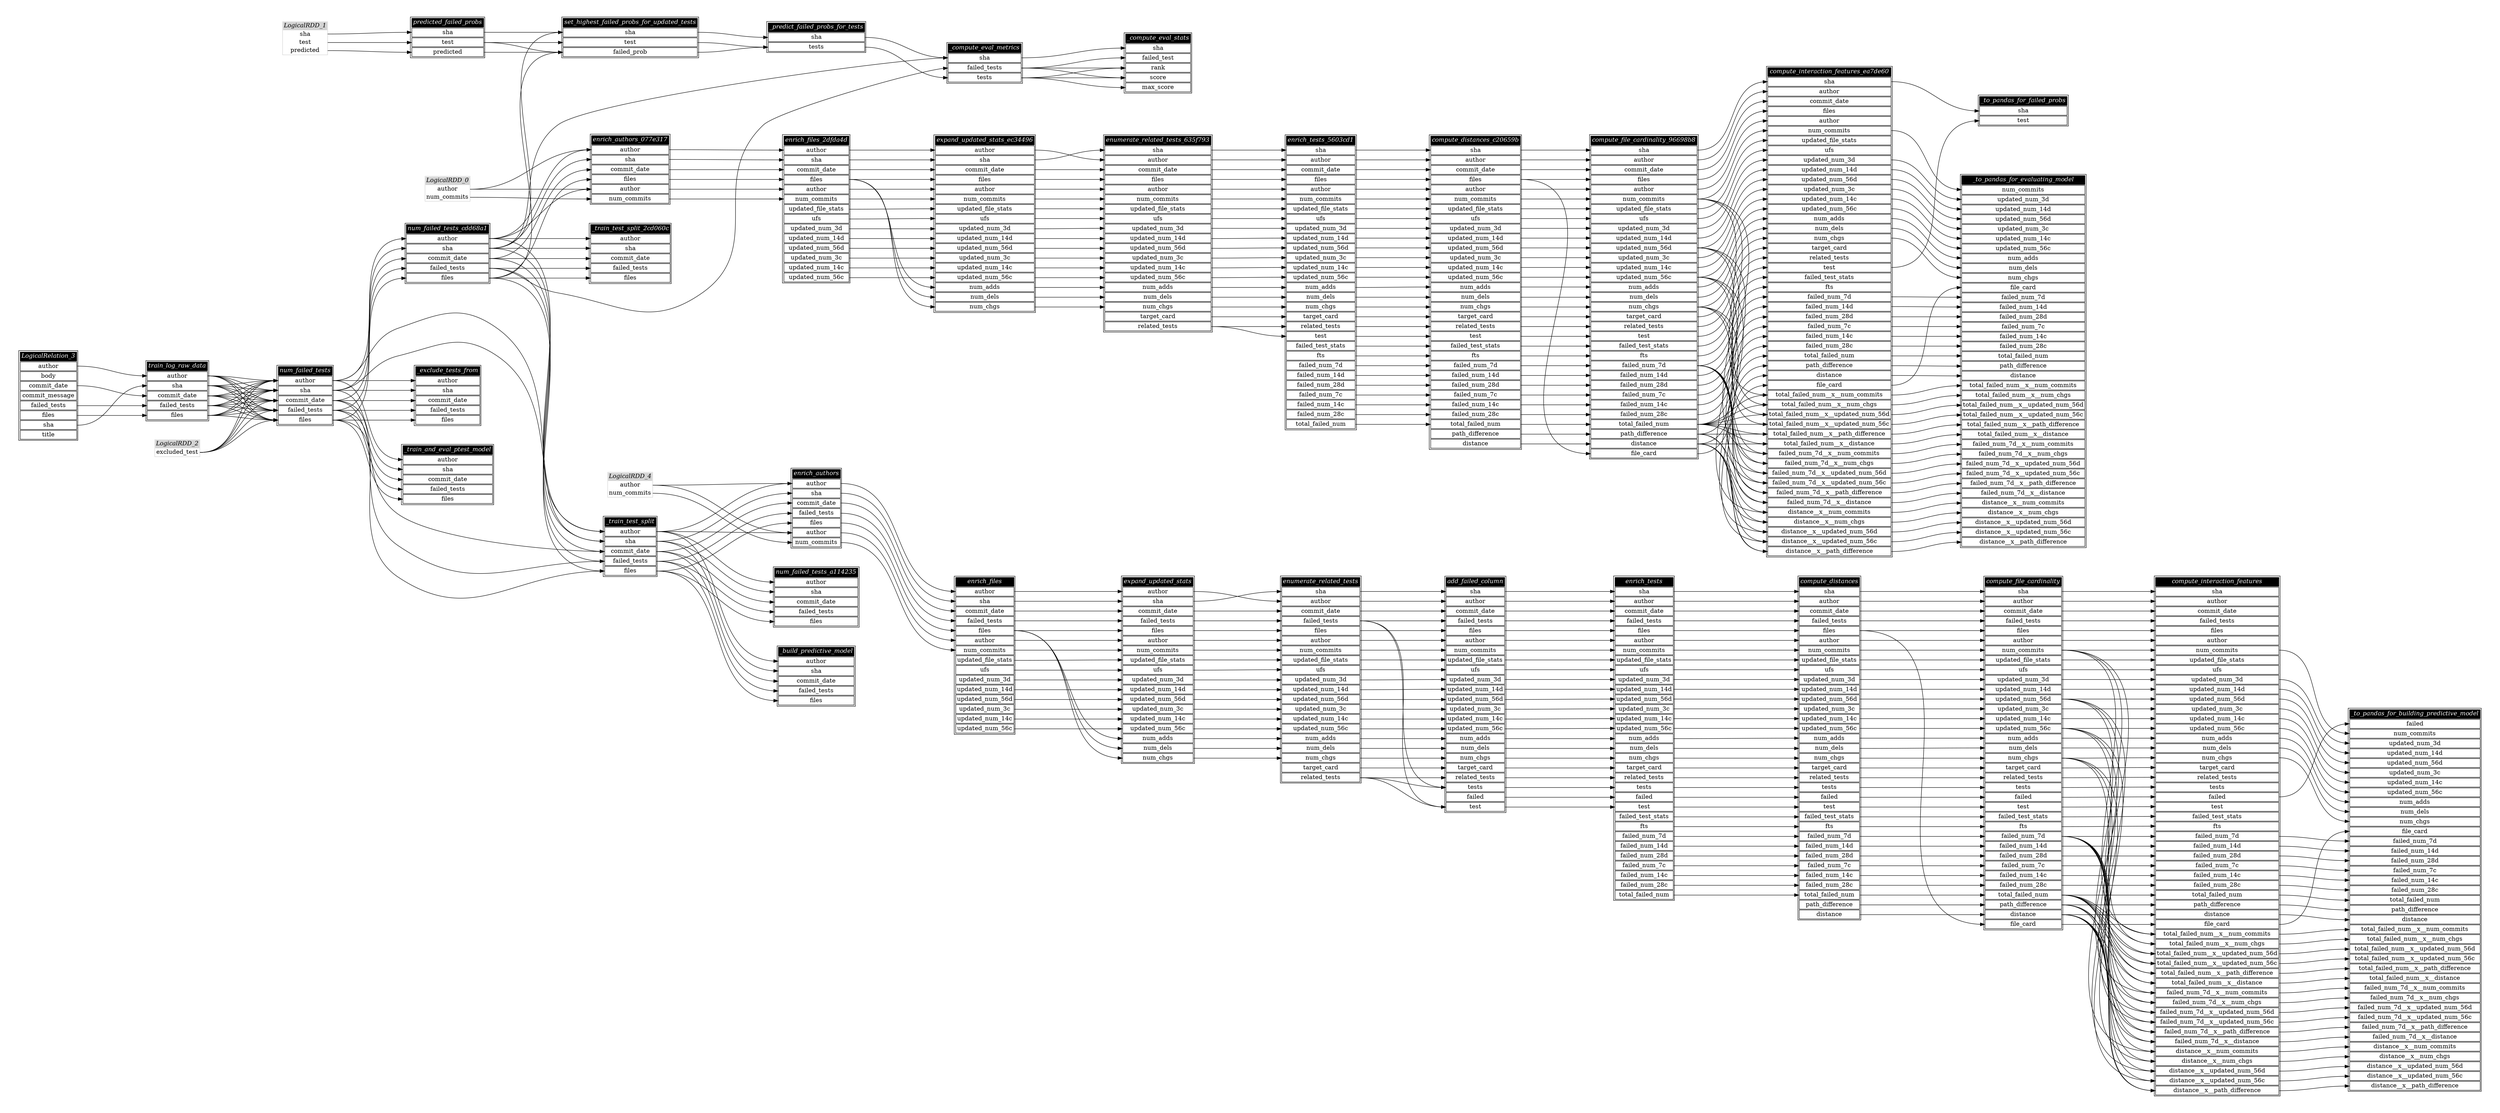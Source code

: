 
digraph {
  graph [pad="0.5" nodesep="0.5" ranksep="2" fontname="Helvetica" rankdir=LR];
  node [shape=plaintext]

  
"LogicalRDD_0" [label=<
<table color="lightgray" border="1" cellborder="0" cellspacing="0">
  <tr><td bgcolor="lightgray" port="nodeName"><i>LogicalRDD_0</i></td></tr>
  <tr><td port="0">author</td></tr>
<tr><td port="1">num_commits</td></tr>
</table>>];
       

"LogicalRDD_1" [label=<
<table color="lightgray" border="1" cellborder="0" cellspacing="0">
  <tr><td bgcolor="lightgray" port="nodeName"><i>LogicalRDD_1</i></td></tr>
  <tr><td port="0">sha</td></tr>
<tr><td port="1">test</td></tr>
<tr><td port="2">predicted</td></tr>
</table>>];
       

"LogicalRDD_2" [label=<
<table color="lightgray" border="1" cellborder="0" cellspacing="0">
  <tr><td bgcolor="lightgray" port="nodeName"><i>LogicalRDD_2</i></td></tr>
  <tr><td port="0">excluded_test</td></tr>
</table>>];
       

"LogicalRDD_4" [label=<
<table color="lightgray" border="1" cellborder="0" cellspacing="0">
  <tr><td bgcolor="lightgray" port="nodeName"><i>LogicalRDD_4</i></td></tr>
  <tr><td port="0">author</td></tr>
<tr><td port="1">num_commits</td></tr>
</table>>];
       

"LogicalRelation_3" [color="black" label=<
<table>
  <tr><td bgcolor="black" port="nodeName"><i><font color="white">LogicalRelation_3</font></i></td></tr>
  <tr><td port="0">author</td></tr>
<tr><td port="1">body</td></tr>
<tr><td port="2">commit_date</td></tr>
<tr><td port="3">commit_message</td></tr>
<tr><td port="4">failed_tests</td></tr>
<tr><td port="5">files</td></tr>
<tr><td port="6">sha</td></tr>
<tr><td port="7">title</td></tr>
</table>>];
       

"_build_predictive_model" [color="black" label=<
<table>
  <tr><td bgcolor="black" port="nodeName"><i><font color="white">_build_predictive_model</font></i></td></tr>
  <tr><td port="0">author</td></tr>
<tr><td port="1">sha</td></tr>
<tr><td port="2">commit_date</td></tr>
<tr><td port="3">failed_tests</td></tr>
<tr><td port="4">files</td></tr>
</table>>];
       

"_compute_eval_metrics" [color="black" label=<
<table>
  <tr><td bgcolor="black" port="nodeName"><i><font color="white">_compute_eval_metrics</font></i></td></tr>
  <tr><td port="0">sha</td></tr>
<tr><td port="1">failed_tests</td></tr>
<tr><td port="2">tests</td></tr>
</table>>];
       

"_compute_eval_stats" [color="black" label=<
<table>
  <tr><td bgcolor="black" port="nodeName"><i><font color="white">_compute_eval_stats</font></i></td></tr>
  <tr><td port="0">sha</td></tr>
<tr><td port="1">failed_test</td></tr>
<tr><td port="2">rank</td></tr>
<tr><td port="3">score</td></tr>
<tr><td port="4">max_score</td></tr>
</table>>];
       

"_exclude_tests_from" [color="black" label=<
<table>
  <tr><td bgcolor="black" port="nodeName"><i><font color="white">_exclude_tests_from</font></i></td></tr>
  <tr><td port="0">author</td></tr>
<tr><td port="1">sha</td></tr>
<tr><td port="2">commit_date</td></tr>
<tr><td port="3">failed_tests</td></tr>
<tr><td port="4">files</td></tr>
</table>>];
       

"_predict_failed_probs_for_tests" [color="black" label=<
<table>
  <tr><td bgcolor="black" port="nodeName"><i><font color="white">_predict_failed_probs_for_tests</font></i></td></tr>
  <tr><td port="0">sha</td></tr>
<tr><td port="1">tests</td></tr>
</table>>];
       

"_to_pandas_for_building_predictive_model" [color="black" label=<
<table>
  <tr><td bgcolor="black" port="nodeName"><i><font color="white">_to_pandas_for_building_predictive_model</font></i></td></tr>
  <tr><td port="0">failed</td></tr>
<tr><td port="1">num_commits</td></tr>
<tr><td port="2">updated_num_3d</td></tr>
<tr><td port="3">updated_num_14d</td></tr>
<tr><td port="4">updated_num_56d</td></tr>
<tr><td port="5">updated_num_3c</td></tr>
<tr><td port="6">updated_num_14c</td></tr>
<tr><td port="7">updated_num_56c</td></tr>
<tr><td port="8">num_adds</td></tr>
<tr><td port="9">num_dels</td></tr>
<tr><td port="10">num_chgs</td></tr>
<tr><td port="11">file_card</td></tr>
<tr><td port="12">failed_num_7d</td></tr>
<tr><td port="13">failed_num_14d</td></tr>
<tr><td port="14">failed_num_28d</td></tr>
<tr><td port="15">failed_num_7c</td></tr>
<tr><td port="16">failed_num_14c</td></tr>
<tr><td port="17">failed_num_28c</td></tr>
<tr><td port="18">total_failed_num</td></tr>
<tr><td port="19">path_difference</td></tr>
<tr><td port="20">distance</td></tr>
<tr><td port="21">total_failed_num__x__num_commits</td></tr>
<tr><td port="22">total_failed_num__x__num_chgs</td></tr>
<tr><td port="23">total_failed_num__x__updated_num_56d</td></tr>
<tr><td port="24">total_failed_num__x__updated_num_56c</td></tr>
<tr><td port="25">total_failed_num__x__path_difference</td></tr>
<tr><td port="26">total_failed_num__x__distance</td></tr>
<tr><td port="27">failed_num_7d__x__num_commits</td></tr>
<tr><td port="28">failed_num_7d__x__num_chgs</td></tr>
<tr><td port="29">failed_num_7d__x__updated_num_56d</td></tr>
<tr><td port="30">failed_num_7d__x__updated_num_56c</td></tr>
<tr><td port="31">failed_num_7d__x__path_difference</td></tr>
<tr><td port="32">failed_num_7d__x__distance</td></tr>
<tr><td port="33">distance__x__num_commits</td></tr>
<tr><td port="34">distance__x__num_chgs</td></tr>
<tr><td port="35">distance__x__updated_num_56d</td></tr>
<tr><td port="36">distance__x__updated_num_56c</td></tr>
<tr><td port="37">distance__x__path_difference</td></tr>
</table>>];
       

"_to_pandas_for_evaluating_model" [color="black" label=<
<table>
  <tr><td bgcolor="black" port="nodeName"><i><font color="white">_to_pandas_for_evaluating_model</font></i></td></tr>
  <tr><td port="0">num_commits</td></tr>
<tr><td port="1">updated_num_3d</td></tr>
<tr><td port="2">updated_num_14d</td></tr>
<tr><td port="3">updated_num_56d</td></tr>
<tr><td port="4">updated_num_3c</td></tr>
<tr><td port="5">updated_num_14c</td></tr>
<tr><td port="6">updated_num_56c</td></tr>
<tr><td port="7">num_adds</td></tr>
<tr><td port="8">num_dels</td></tr>
<tr><td port="9">num_chgs</td></tr>
<tr><td port="10">file_card</td></tr>
<tr><td port="11">failed_num_7d</td></tr>
<tr><td port="12">failed_num_14d</td></tr>
<tr><td port="13">failed_num_28d</td></tr>
<tr><td port="14">failed_num_7c</td></tr>
<tr><td port="15">failed_num_14c</td></tr>
<tr><td port="16">failed_num_28c</td></tr>
<tr><td port="17">total_failed_num</td></tr>
<tr><td port="18">path_difference</td></tr>
<tr><td port="19">distance</td></tr>
<tr><td port="20">total_failed_num__x__num_commits</td></tr>
<tr><td port="21">total_failed_num__x__num_chgs</td></tr>
<tr><td port="22">total_failed_num__x__updated_num_56d</td></tr>
<tr><td port="23">total_failed_num__x__updated_num_56c</td></tr>
<tr><td port="24">total_failed_num__x__path_difference</td></tr>
<tr><td port="25">total_failed_num__x__distance</td></tr>
<tr><td port="26">failed_num_7d__x__num_commits</td></tr>
<tr><td port="27">failed_num_7d__x__num_chgs</td></tr>
<tr><td port="28">failed_num_7d__x__updated_num_56d</td></tr>
<tr><td port="29">failed_num_7d__x__updated_num_56c</td></tr>
<tr><td port="30">failed_num_7d__x__path_difference</td></tr>
<tr><td port="31">failed_num_7d__x__distance</td></tr>
<tr><td port="32">distance__x__num_commits</td></tr>
<tr><td port="33">distance__x__num_chgs</td></tr>
<tr><td port="34">distance__x__updated_num_56d</td></tr>
<tr><td port="35">distance__x__updated_num_56c</td></tr>
<tr><td port="36">distance__x__path_difference</td></tr>
</table>>];
       

"_to_pandas_for_failed_probs" [color="black" label=<
<table>
  <tr><td bgcolor="black" port="nodeName"><i><font color="white">_to_pandas_for_failed_probs</font></i></td></tr>
  <tr><td port="0">sha</td></tr>
<tr><td port="1">test</td></tr>
</table>>];
       

"_train_and_eval_ptest_model" [color="black" label=<
<table>
  <tr><td bgcolor="black" port="nodeName"><i><font color="white">_train_and_eval_ptest_model</font></i></td></tr>
  <tr><td port="0">author</td></tr>
<tr><td port="1">sha</td></tr>
<tr><td port="2">commit_date</td></tr>
<tr><td port="3">failed_tests</td></tr>
<tr><td port="4">files</td></tr>
</table>>];
       

"_train_test_split" [color="black" label=<
<table>
  <tr><td bgcolor="black" port="nodeName"><i><font color="white">_train_test_split</font></i></td></tr>
  <tr><td port="0">author</td></tr>
<tr><td port="1">sha</td></tr>
<tr><td port="2">commit_date</td></tr>
<tr><td port="3">failed_tests</td></tr>
<tr><td port="4">files</td></tr>
</table>>];
       

"_train_test_split_2cd060c" [color="black" label=<
<table>
  <tr><td bgcolor="black" port="nodeName"><i><font color="white">_train_test_split_2cd060c</font></i></td></tr>
  <tr><td port="0">author</td></tr>
<tr><td port="1">sha</td></tr>
<tr><td port="2">commit_date</td></tr>
<tr><td port="3">failed_tests</td></tr>
<tr><td port="4">files</td></tr>
</table>>];
       

"add_failed_column" [color="black" label=<
<table>
  <tr><td bgcolor="black" port="nodeName"><i><font color="white">add_failed_column</font></i></td></tr>
  <tr><td port="0">sha</td></tr>
<tr><td port="1">author</td></tr>
<tr><td port="2">commit_date</td></tr>
<tr><td port="3">failed_tests</td></tr>
<tr><td port="4">files</td></tr>
<tr><td port="5">author</td></tr>
<tr><td port="6">num_commits</td></tr>
<tr><td port="7">updated_file_stats</td></tr>
<tr><td port="8">ufs</td></tr>
<tr><td port="9">updated_num_3d</td></tr>
<tr><td port="10">updated_num_14d</td></tr>
<tr><td port="11">updated_num_56d</td></tr>
<tr><td port="12">updated_num_3c</td></tr>
<tr><td port="13">updated_num_14c</td></tr>
<tr><td port="14">updated_num_56c</td></tr>
<tr><td port="15">num_adds</td></tr>
<tr><td port="16">num_dels</td></tr>
<tr><td port="17">num_chgs</td></tr>
<tr><td port="18">target_card</td></tr>
<tr><td port="19">related_tests</td></tr>
<tr><td port="20">tests</td></tr>
<tr><td port="21">failed</td></tr>
<tr><td port="22">test</td></tr>
</table>>];
       

"compute_distances" [color="black" label=<
<table>
  <tr><td bgcolor="black" port="nodeName"><i><font color="white">compute_distances</font></i></td></tr>
  <tr><td port="0">sha</td></tr>
<tr><td port="1">author</td></tr>
<tr><td port="2">commit_date</td></tr>
<tr><td port="3">failed_tests</td></tr>
<tr><td port="4">files</td></tr>
<tr><td port="5">author</td></tr>
<tr><td port="6">num_commits</td></tr>
<tr><td port="7">updated_file_stats</td></tr>
<tr><td port="8">ufs</td></tr>
<tr><td port="9">updated_num_3d</td></tr>
<tr><td port="10">updated_num_14d</td></tr>
<tr><td port="11">updated_num_56d</td></tr>
<tr><td port="12">updated_num_3c</td></tr>
<tr><td port="13">updated_num_14c</td></tr>
<tr><td port="14">updated_num_56c</td></tr>
<tr><td port="15">num_adds</td></tr>
<tr><td port="16">num_dels</td></tr>
<tr><td port="17">num_chgs</td></tr>
<tr><td port="18">target_card</td></tr>
<tr><td port="19">related_tests</td></tr>
<tr><td port="20">tests</td></tr>
<tr><td port="21">failed</td></tr>
<tr><td port="22">test</td></tr>
<tr><td port="23">failed_test_stats</td></tr>
<tr><td port="24">fts</td></tr>
<tr><td port="25">failed_num_7d</td></tr>
<tr><td port="26">failed_num_14d</td></tr>
<tr><td port="27">failed_num_28d</td></tr>
<tr><td port="28">failed_num_7c</td></tr>
<tr><td port="29">failed_num_14c</td></tr>
<tr><td port="30">failed_num_28c</td></tr>
<tr><td port="31">total_failed_num</td></tr>
<tr><td port="32">path_difference</td></tr>
<tr><td port="33">distance</td></tr>
</table>>];
       

"compute_distances_c20659b" [color="black" label=<
<table>
  <tr><td bgcolor="black" port="nodeName"><i><font color="white">compute_distances_c20659b</font></i></td></tr>
  <tr><td port="0">sha</td></tr>
<tr><td port="1">author</td></tr>
<tr><td port="2">commit_date</td></tr>
<tr><td port="3">files</td></tr>
<tr><td port="4">author</td></tr>
<tr><td port="5">num_commits</td></tr>
<tr><td port="6">updated_file_stats</td></tr>
<tr><td port="7">ufs</td></tr>
<tr><td port="8">updated_num_3d</td></tr>
<tr><td port="9">updated_num_14d</td></tr>
<tr><td port="10">updated_num_56d</td></tr>
<tr><td port="11">updated_num_3c</td></tr>
<tr><td port="12">updated_num_14c</td></tr>
<tr><td port="13">updated_num_56c</td></tr>
<tr><td port="14">num_adds</td></tr>
<tr><td port="15">num_dels</td></tr>
<tr><td port="16">num_chgs</td></tr>
<tr><td port="17">target_card</td></tr>
<tr><td port="18">related_tests</td></tr>
<tr><td port="19">test</td></tr>
<tr><td port="20">failed_test_stats</td></tr>
<tr><td port="21">fts</td></tr>
<tr><td port="22">failed_num_7d</td></tr>
<tr><td port="23">failed_num_14d</td></tr>
<tr><td port="24">failed_num_28d</td></tr>
<tr><td port="25">failed_num_7c</td></tr>
<tr><td port="26">failed_num_14c</td></tr>
<tr><td port="27">failed_num_28c</td></tr>
<tr><td port="28">total_failed_num</td></tr>
<tr><td port="29">path_difference</td></tr>
<tr><td port="30">distance</td></tr>
</table>>];
       

"compute_file_cardinality" [color="black" label=<
<table>
  <tr><td bgcolor="black" port="nodeName"><i><font color="white">compute_file_cardinality</font></i></td></tr>
  <tr><td port="0">sha</td></tr>
<tr><td port="1">author</td></tr>
<tr><td port="2">commit_date</td></tr>
<tr><td port="3">failed_tests</td></tr>
<tr><td port="4">files</td></tr>
<tr><td port="5">author</td></tr>
<tr><td port="6">num_commits</td></tr>
<tr><td port="7">updated_file_stats</td></tr>
<tr><td port="8">ufs</td></tr>
<tr><td port="9">updated_num_3d</td></tr>
<tr><td port="10">updated_num_14d</td></tr>
<tr><td port="11">updated_num_56d</td></tr>
<tr><td port="12">updated_num_3c</td></tr>
<tr><td port="13">updated_num_14c</td></tr>
<tr><td port="14">updated_num_56c</td></tr>
<tr><td port="15">num_adds</td></tr>
<tr><td port="16">num_dels</td></tr>
<tr><td port="17">num_chgs</td></tr>
<tr><td port="18">target_card</td></tr>
<tr><td port="19">related_tests</td></tr>
<tr><td port="20">tests</td></tr>
<tr><td port="21">failed</td></tr>
<tr><td port="22">test</td></tr>
<tr><td port="23">failed_test_stats</td></tr>
<tr><td port="24">fts</td></tr>
<tr><td port="25">failed_num_7d</td></tr>
<tr><td port="26">failed_num_14d</td></tr>
<tr><td port="27">failed_num_28d</td></tr>
<tr><td port="28">failed_num_7c</td></tr>
<tr><td port="29">failed_num_14c</td></tr>
<tr><td port="30">failed_num_28c</td></tr>
<tr><td port="31">total_failed_num</td></tr>
<tr><td port="32">path_difference</td></tr>
<tr><td port="33">distance</td></tr>
<tr><td port="34">file_card</td></tr>
</table>>];
       

"compute_file_cardinality_96698b8" [color="black" label=<
<table>
  <tr><td bgcolor="black" port="nodeName"><i><font color="white">compute_file_cardinality_96698b8</font></i></td></tr>
  <tr><td port="0">sha</td></tr>
<tr><td port="1">author</td></tr>
<tr><td port="2">commit_date</td></tr>
<tr><td port="3">files</td></tr>
<tr><td port="4">author</td></tr>
<tr><td port="5">num_commits</td></tr>
<tr><td port="6">updated_file_stats</td></tr>
<tr><td port="7">ufs</td></tr>
<tr><td port="8">updated_num_3d</td></tr>
<tr><td port="9">updated_num_14d</td></tr>
<tr><td port="10">updated_num_56d</td></tr>
<tr><td port="11">updated_num_3c</td></tr>
<tr><td port="12">updated_num_14c</td></tr>
<tr><td port="13">updated_num_56c</td></tr>
<tr><td port="14">num_adds</td></tr>
<tr><td port="15">num_dels</td></tr>
<tr><td port="16">num_chgs</td></tr>
<tr><td port="17">target_card</td></tr>
<tr><td port="18">related_tests</td></tr>
<tr><td port="19">test</td></tr>
<tr><td port="20">failed_test_stats</td></tr>
<tr><td port="21">fts</td></tr>
<tr><td port="22">failed_num_7d</td></tr>
<tr><td port="23">failed_num_14d</td></tr>
<tr><td port="24">failed_num_28d</td></tr>
<tr><td port="25">failed_num_7c</td></tr>
<tr><td port="26">failed_num_14c</td></tr>
<tr><td port="27">failed_num_28c</td></tr>
<tr><td port="28">total_failed_num</td></tr>
<tr><td port="29">path_difference</td></tr>
<tr><td port="30">distance</td></tr>
<tr><td port="31">file_card</td></tr>
</table>>];
       

"compute_interaction_features" [color="black" label=<
<table>
  <tr><td bgcolor="black" port="nodeName"><i><font color="white">compute_interaction_features</font></i></td></tr>
  <tr><td port="0">sha</td></tr>
<tr><td port="1">author</td></tr>
<tr><td port="2">commit_date</td></tr>
<tr><td port="3">failed_tests</td></tr>
<tr><td port="4">files</td></tr>
<tr><td port="5">author</td></tr>
<tr><td port="6">num_commits</td></tr>
<tr><td port="7">updated_file_stats</td></tr>
<tr><td port="8">ufs</td></tr>
<tr><td port="9">updated_num_3d</td></tr>
<tr><td port="10">updated_num_14d</td></tr>
<tr><td port="11">updated_num_56d</td></tr>
<tr><td port="12">updated_num_3c</td></tr>
<tr><td port="13">updated_num_14c</td></tr>
<tr><td port="14">updated_num_56c</td></tr>
<tr><td port="15">num_adds</td></tr>
<tr><td port="16">num_dels</td></tr>
<tr><td port="17">num_chgs</td></tr>
<tr><td port="18">target_card</td></tr>
<tr><td port="19">related_tests</td></tr>
<tr><td port="20">tests</td></tr>
<tr><td port="21">failed</td></tr>
<tr><td port="22">test</td></tr>
<tr><td port="23">failed_test_stats</td></tr>
<tr><td port="24">fts</td></tr>
<tr><td port="25">failed_num_7d</td></tr>
<tr><td port="26">failed_num_14d</td></tr>
<tr><td port="27">failed_num_28d</td></tr>
<tr><td port="28">failed_num_7c</td></tr>
<tr><td port="29">failed_num_14c</td></tr>
<tr><td port="30">failed_num_28c</td></tr>
<tr><td port="31">total_failed_num</td></tr>
<tr><td port="32">path_difference</td></tr>
<tr><td port="33">distance</td></tr>
<tr><td port="34">file_card</td></tr>
<tr><td port="35">total_failed_num__x__num_commits</td></tr>
<tr><td port="36">total_failed_num__x__num_chgs</td></tr>
<tr><td port="37">total_failed_num__x__updated_num_56d</td></tr>
<tr><td port="38">total_failed_num__x__updated_num_56c</td></tr>
<tr><td port="39">total_failed_num__x__path_difference</td></tr>
<tr><td port="40">total_failed_num__x__distance</td></tr>
<tr><td port="41">failed_num_7d__x__num_commits</td></tr>
<tr><td port="42">failed_num_7d__x__num_chgs</td></tr>
<tr><td port="43">failed_num_7d__x__updated_num_56d</td></tr>
<tr><td port="44">failed_num_7d__x__updated_num_56c</td></tr>
<tr><td port="45">failed_num_7d__x__path_difference</td></tr>
<tr><td port="46">failed_num_7d__x__distance</td></tr>
<tr><td port="47">distance__x__num_commits</td></tr>
<tr><td port="48">distance__x__num_chgs</td></tr>
<tr><td port="49">distance__x__updated_num_56d</td></tr>
<tr><td port="50">distance__x__updated_num_56c</td></tr>
<tr><td port="51">distance__x__path_difference</td></tr>
</table>>];
       

"compute_interaction_features_ea7de60" [color="black" label=<
<table>
  <tr><td bgcolor="black" port="nodeName"><i><font color="white">compute_interaction_features_ea7de60</font></i></td></tr>
  <tr><td port="0">sha</td></tr>
<tr><td port="1">author</td></tr>
<tr><td port="2">commit_date</td></tr>
<tr><td port="3">files</td></tr>
<tr><td port="4">author</td></tr>
<tr><td port="5">num_commits</td></tr>
<tr><td port="6">updated_file_stats</td></tr>
<tr><td port="7">ufs</td></tr>
<tr><td port="8">updated_num_3d</td></tr>
<tr><td port="9">updated_num_14d</td></tr>
<tr><td port="10">updated_num_56d</td></tr>
<tr><td port="11">updated_num_3c</td></tr>
<tr><td port="12">updated_num_14c</td></tr>
<tr><td port="13">updated_num_56c</td></tr>
<tr><td port="14">num_adds</td></tr>
<tr><td port="15">num_dels</td></tr>
<tr><td port="16">num_chgs</td></tr>
<tr><td port="17">target_card</td></tr>
<tr><td port="18">related_tests</td></tr>
<tr><td port="19">test</td></tr>
<tr><td port="20">failed_test_stats</td></tr>
<tr><td port="21">fts</td></tr>
<tr><td port="22">failed_num_7d</td></tr>
<tr><td port="23">failed_num_14d</td></tr>
<tr><td port="24">failed_num_28d</td></tr>
<tr><td port="25">failed_num_7c</td></tr>
<tr><td port="26">failed_num_14c</td></tr>
<tr><td port="27">failed_num_28c</td></tr>
<tr><td port="28">total_failed_num</td></tr>
<tr><td port="29">path_difference</td></tr>
<tr><td port="30">distance</td></tr>
<tr><td port="31">file_card</td></tr>
<tr><td port="32">total_failed_num__x__num_commits</td></tr>
<tr><td port="33">total_failed_num__x__num_chgs</td></tr>
<tr><td port="34">total_failed_num__x__updated_num_56d</td></tr>
<tr><td port="35">total_failed_num__x__updated_num_56c</td></tr>
<tr><td port="36">total_failed_num__x__path_difference</td></tr>
<tr><td port="37">total_failed_num__x__distance</td></tr>
<tr><td port="38">failed_num_7d__x__num_commits</td></tr>
<tr><td port="39">failed_num_7d__x__num_chgs</td></tr>
<tr><td port="40">failed_num_7d__x__updated_num_56d</td></tr>
<tr><td port="41">failed_num_7d__x__updated_num_56c</td></tr>
<tr><td port="42">failed_num_7d__x__path_difference</td></tr>
<tr><td port="43">failed_num_7d__x__distance</td></tr>
<tr><td port="44">distance__x__num_commits</td></tr>
<tr><td port="45">distance__x__num_chgs</td></tr>
<tr><td port="46">distance__x__updated_num_56d</td></tr>
<tr><td port="47">distance__x__updated_num_56c</td></tr>
<tr><td port="48">distance__x__path_difference</td></tr>
</table>>];
       

"enrich_authors" [color="black" label=<
<table>
  <tr><td bgcolor="black" port="nodeName"><i><font color="white">enrich_authors</font></i></td></tr>
  <tr><td port="0">author</td></tr>
<tr><td port="1">sha</td></tr>
<tr><td port="2">commit_date</td></tr>
<tr><td port="3">failed_tests</td></tr>
<tr><td port="4">files</td></tr>
<tr><td port="5">author</td></tr>
<tr><td port="6">num_commits</td></tr>
</table>>];
       

"enrich_authors_077e317" [color="black" label=<
<table>
  <tr><td bgcolor="black" port="nodeName"><i><font color="white">enrich_authors_077e317</font></i></td></tr>
  <tr><td port="0">author</td></tr>
<tr><td port="1">sha</td></tr>
<tr><td port="2">commit_date</td></tr>
<tr><td port="3">files</td></tr>
<tr><td port="4">author</td></tr>
<tr><td port="5">num_commits</td></tr>
</table>>];
       

"enrich_files" [color="black" label=<
<table>
  <tr><td bgcolor="black" port="nodeName"><i><font color="white">enrich_files</font></i></td></tr>
  <tr><td port="0">author</td></tr>
<tr><td port="1">sha</td></tr>
<tr><td port="2">commit_date</td></tr>
<tr><td port="3">failed_tests</td></tr>
<tr><td port="4">files</td></tr>
<tr><td port="5">author</td></tr>
<tr><td port="6">num_commits</td></tr>
<tr><td port="7">updated_file_stats</td></tr>
<tr><td port="8">ufs</td></tr>
<tr><td port="9">updated_num_3d</td></tr>
<tr><td port="10">updated_num_14d</td></tr>
<tr><td port="11">updated_num_56d</td></tr>
<tr><td port="12">updated_num_3c</td></tr>
<tr><td port="13">updated_num_14c</td></tr>
<tr><td port="14">updated_num_56c</td></tr>
</table>>];
       

"enrich_files_2dfda4d" [color="black" label=<
<table>
  <tr><td bgcolor="black" port="nodeName"><i><font color="white">enrich_files_2dfda4d</font></i></td></tr>
  <tr><td port="0">author</td></tr>
<tr><td port="1">sha</td></tr>
<tr><td port="2">commit_date</td></tr>
<tr><td port="3">files</td></tr>
<tr><td port="4">author</td></tr>
<tr><td port="5">num_commits</td></tr>
<tr><td port="6">updated_file_stats</td></tr>
<tr><td port="7">ufs</td></tr>
<tr><td port="8">updated_num_3d</td></tr>
<tr><td port="9">updated_num_14d</td></tr>
<tr><td port="10">updated_num_56d</td></tr>
<tr><td port="11">updated_num_3c</td></tr>
<tr><td port="12">updated_num_14c</td></tr>
<tr><td port="13">updated_num_56c</td></tr>
</table>>];
       

"enrich_tests" [color="black" label=<
<table>
  <tr><td bgcolor="black" port="nodeName"><i><font color="white">enrich_tests</font></i></td></tr>
  <tr><td port="0">sha</td></tr>
<tr><td port="1">author</td></tr>
<tr><td port="2">commit_date</td></tr>
<tr><td port="3">failed_tests</td></tr>
<tr><td port="4">files</td></tr>
<tr><td port="5">author</td></tr>
<tr><td port="6">num_commits</td></tr>
<tr><td port="7">updated_file_stats</td></tr>
<tr><td port="8">ufs</td></tr>
<tr><td port="9">updated_num_3d</td></tr>
<tr><td port="10">updated_num_14d</td></tr>
<tr><td port="11">updated_num_56d</td></tr>
<tr><td port="12">updated_num_3c</td></tr>
<tr><td port="13">updated_num_14c</td></tr>
<tr><td port="14">updated_num_56c</td></tr>
<tr><td port="15">num_adds</td></tr>
<tr><td port="16">num_dels</td></tr>
<tr><td port="17">num_chgs</td></tr>
<tr><td port="18">target_card</td></tr>
<tr><td port="19">related_tests</td></tr>
<tr><td port="20">tests</td></tr>
<tr><td port="21">failed</td></tr>
<tr><td port="22">test</td></tr>
<tr><td port="23">failed_test_stats</td></tr>
<tr><td port="24">fts</td></tr>
<tr><td port="25">failed_num_7d</td></tr>
<tr><td port="26">failed_num_14d</td></tr>
<tr><td port="27">failed_num_28d</td></tr>
<tr><td port="28">failed_num_7c</td></tr>
<tr><td port="29">failed_num_14c</td></tr>
<tr><td port="30">failed_num_28c</td></tr>
<tr><td port="31">total_failed_num</td></tr>
</table>>];
       

"enrich_tests_5603cd1" [color="black" label=<
<table>
  <tr><td bgcolor="black" port="nodeName"><i><font color="white">enrich_tests_5603cd1</font></i></td></tr>
  <tr><td port="0">sha</td></tr>
<tr><td port="1">author</td></tr>
<tr><td port="2">commit_date</td></tr>
<tr><td port="3">files</td></tr>
<tr><td port="4">author</td></tr>
<tr><td port="5">num_commits</td></tr>
<tr><td port="6">updated_file_stats</td></tr>
<tr><td port="7">ufs</td></tr>
<tr><td port="8">updated_num_3d</td></tr>
<tr><td port="9">updated_num_14d</td></tr>
<tr><td port="10">updated_num_56d</td></tr>
<tr><td port="11">updated_num_3c</td></tr>
<tr><td port="12">updated_num_14c</td></tr>
<tr><td port="13">updated_num_56c</td></tr>
<tr><td port="14">num_adds</td></tr>
<tr><td port="15">num_dels</td></tr>
<tr><td port="16">num_chgs</td></tr>
<tr><td port="17">target_card</td></tr>
<tr><td port="18">related_tests</td></tr>
<tr><td port="19">test</td></tr>
<tr><td port="20">failed_test_stats</td></tr>
<tr><td port="21">fts</td></tr>
<tr><td port="22">failed_num_7d</td></tr>
<tr><td port="23">failed_num_14d</td></tr>
<tr><td port="24">failed_num_28d</td></tr>
<tr><td port="25">failed_num_7c</td></tr>
<tr><td port="26">failed_num_14c</td></tr>
<tr><td port="27">failed_num_28c</td></tr>
<tr><td port="28">total_failed_num</td></tr>
</table>>];
       

"enumerate_related_tests" [color="black" label=<
<table>
  <tr><td bgcolor="black" port="nodeName"><i><font color="white">enumerate_related_tests</font></i></td></tr>
  <tr><td port="0">sha</td></tr>
<tr><td port="1">author</td></tr>
<tr><td port="2">commit_date</td></tr>
<tr><td port="3">failed_tests</td></tr>
<tr><td port="4">files</td></tr>
<tr><td port="5">author</td></tr>
<tr><td port="6">num_commits</td></tr>
<tr><td port="7">updated_file_stats</td></tr>
<tr><td port="8">ufs</td></tr>
<tr><td port="9">updated_num_3d</td></tr>
<tr><td port="10">updated_num_14d</td></tr>
<tr><td port="11">updated_num_56d</td></tr>
<tr><td port="12">updated_num_3c</td></tr>
<tr><td port="13">updated_num_14c</td></tr>
<tr><td port="14">updated_num_56c</td></tr>
<tr><td port="15">num_adds</td></tr>
<tr><td port="16">num_dels</td></tr>
<tr><td port="17">num_chgs</td></tr>
<tr><td port="18">target_card</td></tr>
<tr><td port="19">related_tests</td></tr>
</table>>];
       

"enumerate_related_tests_635f793" [color="black" label=<
<table>
  <tr><td bgcolor="black" port="nodeName"><i><font color="white">enumerate_related_tests_635f793</font></i></td></tr>
  <tr><td port="0">sha</td></tr>
<tr><td port="1">author</td></tr>
<tr><td port="2">commit_date</td></tr>
<tr><td port="3">files</td></tr>
<tr><td port="4">author</td></tr>
<tr><td port="5">num_commits</td></tr>
<tr><td port="6">updated_file_stats</td></tr>
<tr><td port="7">ufs</td></tr>
<tr><td port="8">updated_num_3d</td></tr>
<tr><td port="9">updated_num_14d</td></tr>
<tr><td port="10">updated_num_56d</td></tr>
<tr><td port="11">updated_num_3c</td></tr>
<tr><td port="12">updated_num_14c</td></tr>
<tr><td port="13">updated_num_56c</td></tr>
<tr><td port="14">num_adds</td></tr>
<tr><td port="15">num_dels</td></tr>
<tr><td port="16">num_chgs</td></tr>
<tr><td port="17">target_card</td></tr>
<tr><td port="18">related_tests</td></tr>
</table>>];
       

"expand_updated_stats" [color="black" label=<
<table>
  <tr><td bgcolor="black" port="nodeName"><i><font color="white">expand_updated_stats</font></i></td></tr>
  <tr><td port="0">author</td></tr>
<tr><td port="1">sha</td></tr>
<tr><td port="2">commit_date</td></tr>
<tr><td port="3">failed_tests</td></tr>
<tr><td port="4">files</td></tr>
<tr><td port="5">author</td></tr>
<tr><td port="6">num_commits</td></tr>
<tr><td port="7">updated_file_stats</td></tr>
<tr><td port="8">ufs</td></tr>
<tr><td port="9">updated_num_3d</td></tr>
<tr><td port="10">updated_num_14d</td></tr>
<tr><td port="11">updated_num_56d</td></tr>
<tr><td port="12">updated_num_3c</td></tr>
<tr><td port="13">updated_num_14c</td></tr>
<tr><td port="14">updated_num_56c</td></tr>
<tr><td port="15">num_adds</td></tr>
<tr><td port="16">num_dels</td></tr>
<tr><td port="17">num_chgs</td></tr>
</table>>];
       

"expand_updated_stats_ec34496" [color="black" label=<
<table>
  <tr><td bgcolor="black" port="nodeName"><i><font color="white">expand_updated_stats_ec34496</font></i></td></tr>
  <tr><td port="0">author</td></tr>
<tr><td port="1">sha</td></tr>
<tr><td port="2">commit_date</td></tr>
<tr><td port="3">files</td></tr>
<tr><td port="4">author</td></tr>
<tr><td port="5">num_commits</td></tr>
<tr><td port="6">updated_file_stats</td></tr>
<tr><td port="7">ufs</td></tr>
<tr><td port="8">updated_num_3d</td></tr>
<tr><td port="9">updated_num_14d</td></tr>
<tr><td port="10">updated_num_56d</td></tr>
<tr><td port="11">updated_num_3c</td></tr>
<tr><td port="12">updated_num_14c</td></tr>
<tr><td port="13">updated_num_56c</td></tr>
<tr><td port="14">num_adds</td></tr>
<tr><td port="15">num_dels</td></tr>
<tr><td port="16">num_chgs</td></tr>
</table>>];
       

"num_failed_tests" [color="black" label=<
<table>
  <tr><td bgcolor="black" port="nodeName"><i><font color="white">num_failed_tests</font></i></td></tr>
  <tr><td port="0">author</td></tr>
<tr><td port="1">sha</td></tr>
<tr><td port="2">commit_date</td></tr>
<tr><td port="3">failed_tests</td></tr>
<tr><td port="4">files</td></tr>
</table>>];
       

"num_failed_tests_a114235" [color="black" label=<
<table>
  <tr><td bgcolor="black" port="nodeName"><i><font color="white">num_failed_tests_a114235</font></i></td></tr>
  <tr><td port="0">author</td></tr>
<tr><td port="1">sha</td></tr>
<tr><td port="2">commit_date</td></tr>
<tr><td port="3">failed_tests</td></tr>
<tr><td port="4">files</td></tr>
</table>>];
       

"num_failed_tests_cdd68a1" [color="black" label=<
<table>
  <tr><td bgcolor="black" port="nodeName"><i><font color="white">num_failed_tests_cdd68a1</font></i></td></tr>
  <tr><td port="0">author</td></tr>
<tr><td port="1">sha</td></tr>
<tr><td port="2">commit_date</td></tr>
<tr><td port="3">failed_tests</td></tr>
<tr><td port="4">files</td></tr>
</table>>];
       

"predicted_failed_probs" [color="black" label=<
<table>
  <tr><td bgcolor="black" port="nodeName"><i><font color="white">predicted_failed_probs</font></i></td></tr>
  <tr><td port="0">sha</td></tr>
<tr><td port="1">test</td></tr>
<tr><td port="2">predicted</td></tr>
</table>>];
       

"set_highest_failed_probs_for_updated_tests" [color="black" label=<
<table>
  <tr><td bgcolor="black" port="nodeName"><i><font color="white">set_highest_failed_probs_for_updated_tests</font></i></td></tr>
  <tr><td port="0">sha</td></tr>
<tr><td port="1">test</td></tr>
<tr><td port="2">failed_prob</td></tr>
</table>>];
       

"train_log_raw_data" [color="black" label=<
<table>
  <tr><td bgcolor="black" port="nodeName"><i><font color="white">train_log_raw_data</font></i></td></tr>
  <tr><td port="0">author</td></tr>
<tr><td port="1">sha</td></tr>
<tr><td port="2">commit_date</td></tr>
<tr><td port="3">failed_tests</td></tr>
<tr><td port="4">files</td></tr>
</table>>];
       
  "LogicalRDD_0":0 -> "enrich_authors_077e317":0
"LogicalRDD_0":0 -> "enrich_authors_077e317":4
"LogicalRDD_0":1 -> "enrich_authors_077e317":5
"LogicalRDD_1":0 -> "predicted_failed_probs":0
"LogicalRDD_1":1 -> "predicted_failed_probs":1
"LogicalRDD_1":2 -> "predicted_failed_probs":2
"LogicalRDD_2":0 -> "num_failed_tests":0
"LogicalRDD_2":0 -> "num_failed_tests":1
"LogicalRDD_2":0 -> "num_failed_tests":2
"LogicalRDD_2":0 -> "num_failed_tests":3
"LogicalRDD_2":0 -> "num_failed_tests":4
"LogicalRDD_4":0 -> "enrich_authors":0
"LogicalRDD_4":0 -> "enrich_authors":5
"LogicalRDD_4":1 -> "enrich_authors":6
"LogicalRelation_3":0 -> "train_log_raw_data":0
"LogicalRelation_3":2 -> "train_log_raw_data":2
"LogicalRelation_3":4 -> "train_log_raw_data":3
"LogicalRelation_3":5 -> "train_log_raw_data":4
"LogicalRelation_3":6 -> "train_log_raw_data":1
"_compute_eval_metrics":0 -> "_compute_eval_stats":0
"_compute_eval_metrics":1 -> "_compute_eval_stats":1
"_compute_eval_metrics":1 -> "_compute_eval_stats":2
"_compute_eval_metrics":1 -> "_compute_eval_stats":3
"_compute_eval_metrics":2 -> "_compute_eval_stats":2
"_compute_eval_metrics":2 -> "_compute_eval_stats":3
"_compute_eval_metrics":2 -> "_compute_eval_stats":4
"_predict_failed_probs_for_tests":0 -> "_compute_eval_metrics":0
"_predict_failed_probs_for_tests":1 -> "_compute_eval_metrics":2
"_train_test_split":0 -> "_build_predictive_model":0
"_train_test_split":0 -> "enrich_authors":0
"_train_test_split":0 -> "enrich_authors":5
"_train_test_split":0 -> "num_failed_tests_a114235":0
"_train_test_split":1 -> "_build_predictive_model":1
"_train_test_split":1 -> "enrich_authors":1
"_train_test_split":1 -> "num_failed_tests_a114235":1
"_train_test_split":2 -> "_build_predictive_model":2
"_train_test_split":2 -> "enrich_authors":2
"_train_test_split":2 -> "num_failed_tests_a114235":2
"_train_test_split":3 -> "_build_predictive_model":3
"_train_test_split":3 -> "enrich_authors":3
"_train_test_split":3 -> "num_failed_tests_a114235":3
"_train_test_split":4 -> "_build_predictive_model":4
"_train_test_split":4 -> "enrich_authors":4
"_train_test_split":4 -> "num_failed_tests_a114235":4
"add_failed_column":0 -> "enrich_tests":0
"add_failed_column":1 -> "enrich_tests":1
"add_failed_column":10 -> "enrich_tests":10
"add_failed_column":11 -> "enrich_tests":11
"add_failed_column":12 -> "enrich_tests":12
"add_failed_column":13 -> "enrich_tests":13
"add_failed_column":14 -> "enrich_tests":14
"add_failed_column":15 -> "enrich_tests":15
"add_failed_column":16 -> "enrich_tests":16
"add_failed_column":17 -> "enrich_tests":17
"add_failed_column":18 -> "enrich_tests":18
"add_failed_column":19 -> "enrich_tests":19
"add_failed_column":2 -> "enrich_tests":2
"add_failed_column":20 -> "enrich_tests":20
"add_failed_column":21 -> "enrich_tests":21
"add_failed_column":22 -> "enrich_tests":22
"add_failed_column":3 -> "enrich_tests":3
"add_failed_column":4 -> "enrich_tests":4
"add_failed_column":5 -> "enrich_tests":5
"add_failed_column":6 -> "enrich_tests":6
"add_failed_column":7 -> "enrich_tests":7
"add_failed_column":8 -> "enrich_tests":8
"add_failed_column":9 -> "enrich_tests":9
"compute_distances":0 -> "compute_file_cardinality":0
"compute_distances":1 -> "compute_file_cardinality":1
"compute_distances":10 -> "compute_file_cardinality":10
"compute_distances":11 -> "compute_file_cardinality":11
"compute_distances":12 -> "compute_file_cardinality":12
"compute_distances":13 -> "compute_file_cardinality":13
"compute_distances":14 -> "compute_file_cardinality":14
"compute_distances":15 -> "compute_file_cardinality":15
"compute_distances":16 -> "compute_file_cardinality":16
"compute_distances":17 -> "compute_file_cardinality":17
"compute_distances":18 -> "compute_file_cardinality":18
"compute_distances":19 -> "compute_file_cardinality":19
"compute_distances":2 -> "compute_file_cardinality":2
"compute_distances":20 -> "compute_file_cardinality":20
"compute_distances":21 -> "compute_file_cardinality":21
"compute_distances":22 -> "compute_file_cardinality":22
"compute_distances":23 -> "compute_file_cardinality":23
"compute_distances":24 -> "compute_file_cardinality":24
"compute_distances":25 -> "compute_file_cardinality":25
"compute_distances":26 -> "compute_file_cardinality":26
"compute_distances":27 -> "compute_file_cardinality":27
"compute_distances":28 -> "compute_file_cardinality":28
"compute_distances":29 -> "compute_file_cardinality":29
"compute_distances":3 -> "compute_file_cardinality":3
"compute_distances":30 -> "compute_file_cardinality":30
"compute_distances":31 -> "compute_file_cardinality":31
"compute_distances":32 -> "compute_file_cardinality":32
"compute_distances":33 -> "compute_file_cardinality":33
"compute_distances":4 -> "compute_file_cardinality":34
"compute_distances":4 -> "compute_file_cardinality":4
"compute_distances":5 -> "compute_file_cardinality":5
"compute_distances":6 -> "compute_file_cardinality":6
"compute_distances":7 -> "compute_file_cardinality":7
"compute_distances":8 -> "compute_file_cardinality":8
"compute_distances":9 -> "compute_file_cardinality":9
"compute_distances_c20659b":0 -> "compute_file_cardinality_96698b8":0
"compute_distances_c20659b":1 -> "compute_file_cardinality_96698b8":1
"compute_distances_c20659b":10 -> "compute_file_cardinality_96698b8":10
"compute_distances_c20659b":11 -> "compute_file_cardinality_96698b8":11
"compute_distances_c20659b":12 -> "compute_file_cardinality_96698b8":12
"compute_distances_c20659b":13 -> "compute_file_cardinality_96698b8":13
"compute_distances_c20659b":14 -> "compute_file_cardinality_96698b8":14
"compute_distances_c20659b":15 -> "compute_file_cardinality_96698b8":15
"compute_distances_c20659b":16 -> "compute_file_cardinality_96698b8":16
"compute_distances_c20659b":17 -> "compute_file_cardinality_96698b8":17
"compute_distances_c20659b":18 -> "compute_file_cardinality_96698b8":18
"compute_distances_c20659b":19 -> "compute_file_cardinality_96698b8":19
"compute_distances_c20659b":2 -> "compute_file_cardinality_96698b8":2
"compute_distances_c20659b":20 -> "compute_file_cardinality_96698b8":20
"compute_distances_c20659b":21 -> "compute_file_cardinality_96698b8":21
"compute_distances_c20659b":22 -> "compute_file_cardinality_96698b8":22
"compute_distances_c20659b":23 -> "compute_file_cardinality_96698b8":23
"compute_distances_c20659b":24 -> "compute_file_cardinality_96698b8":24
"compute_distances_c20659b":25 -> "compute_file_cardinality_96698b8":25
"compute_distances_c20659b":26 -> "compute_file_cardinality_96698b8":26
"compute_distances_c20659b":27 -> "compute_file_cardinality_96698b8":27
"compute_distances_c20659b":28 -> "compute_file_cardinality_96698b8":28
"compute_distances_c20659b":29 -> "compute_file_cardinality_96698b8":29
"compute_distances_c20659b":3 -> "compute_file_cardinality_96698b8":3
"compute_distances_c20659b":3 -> "compute_file_cardinality_96698b8":31
"compute_distances_c20659b":30 -> "compute_file_cardinality_96698b8":30
"compute_distances_c20659b":4 -> "compute_file_cardinality_96698b8":4
"compute_distances_c20659b":5 -> "compute_file_cardinality_96698b8":5
"compute_distances_c20659b":6 -> "compute_file_cardinality_96698b8":6
"compute_distances_c20659b":7 -> "compute_file_cardinality_96698b8":7
"compute_distances_c20659b":8 -> "compute_file_cardinality_96698b8":8
"compute_distances_c20659b":9 -> "compute_file_cardinality_96698b8":9
"compute_file_cardinality":0 -> "compute_interaction_features":0
"compute_file_cardinality":1 -> "compute_interaction_features":1
"compute_file_cardinality":10 -> "compute_interaction_features":10
"compute_file_cardinality":11 -> "compute_interaction_features":11
"compute_file_cardinality":11 -> "compute_interaction_features":37
"compute_file_cardinality":11 -> "compute_interaction_features":43
"compute_file_cardinality":11 -> "compute_interaction_features":49
"compute_file_cardinality":12 -> "compute_interaction_features":12
"compute_file_cardinality":13 -> "compute_interaction_features":13
"compute_file_cardinality":14 -> "compute_interaction_features":14
"compute_file_cardinality":14 -> "compute_interaction_features":38
"compute_file_cardinality":14 -> "compute_interaction_features":44
"compute_file_cardinality":14 -> "compute_interaction_features":50
"compute_file_cardinality":15 -> "compute_interaction_features":15
"compute_file_cardinality":16 -> "compute_interaction_features":16
"compute_file_cardinality":17 -> "compute_interaction_features":17
"compute_file_cardinality":17 -> "compute_interaction_features":36
"compute_file_cardinality":17 -> "compute_interaction_features":42
"compute_file_cardinality":17 -> "compute_interaction_features":48
"compute_file_cardinality":18 -> "compute_interaction_features":18
"compute_file_cardinality":19 -> "compute_interaction_features":19
"compute_file_cardinality":2 -> "compute_interaction_features":2
"compute_file_cardinality":20 -> "compute_interaction_features":20
"compute_file_cardinality":21 -> "compute_interaction_features":21
"compute_file_cardinality":22 -> "compute_interaction_features":22
"compute_file_cardinality":23 -> "compute_interaction_features":23
"compute_file_cardinality":24 -> "compute_interaction_features":24
"compute_file_cardinality":25 -> "compute_interaction_features":25
"compute_file_cardinality":25 -> "compute_interaction_features":41
"compute_file_cardinality":25 -> "compute_interaction_features":42
"compute_file_cardinality":25 -> "compute_interaction_features":43
"compute_file_cardinality":25 -> "compute_interaction_features":44
"compute_file_cardinality":25 -> "compute_interaction_features":45
"compute_file_cardinality":25 -> "compute_interaction_features":46
"compute_file_cardinality":26 -> "compute_interaction_features":26
"compute_file_cardinality":27 -> "compute_interaction_features":27
"compute_file_cardinality":28 -> "compute_interaction_features":28
"compute_file_cardinality":29 -> "compute_interaction_features":29
"compute_file_cardinality":3 -> "compute_interaction_features":3
"compute_file_cardinality":30 -> "compute_interaction_features":30
"compute_file_cardinality":31 -> "compute_interaction_features":31
"compute_file_cardinality":31 -> "compute_interaction_features":35
"compute_file_cardinality":31 -> "compute_interaction_features":36
"compute_file_cardinality":31 -> "compute_interaction_features":37
"compute_file_cardinality":31 -> "compute_interaction_features":38
"compute_file_cardinality":31 -> "compute_interaction_features":39
"compute_file_cardinality":31 -> "compute_interaction_features":40
"compute_file_cardinality":32 -> "compute_interaction_features":32
"compute_file_cardinality":32 -> "compute_interaction_features":39
"compute_file_cardinality":32 -> "compute_interaction_features":45
"compute_file_cardinality":32 -> "compute_interaction_features":51
"compute_file_cardinality":33 -> "compute_interaction_features":33
"compute_file_cardinality":33 -> "compute_interaction_features":40
"compute_file_cardinality":33 -> "compute_interaction_features":46
"compute_file_cardinality":33 -> "compute_interaction_features":47
"compute_file_cardinality":33 -> "compute_interaction_features":48
"compute_file_cardinality":33 -> "compute_interaction_features":49
"compute_file_cardinality":33 -> "compute_interaction_features":50
"compute_file_cardinality":33 -> "compute_interaction_features":51
"compute_file_cardinality":34 -> "compute_interaction_features":34
"compute_file_cardinality":4 -> "compute_interaction_features":4
"compute_file_cardinality":5 -> "compute_interaction_features":5
"compute_file_cardinality":6 -> "compute_interaction_features":35
"compute_file_cardinality":6 -> "compute_interaction_features":41
"compute_file_cardinality":6 -> "compute_interaction_features":47
"compute_file_cardinality":6 -> "compute_interaction_features":6
"compute_file_cardinality":7 -> "compute_interaction_features":7
"compute_file_cardinality":8 -> "compute_interaction_features":8
"compute_file_cardinality":9 -> "compute_interaction_features":9
"compute_file_cardinality_96698b8":0 -> "compute_interaction_features_ea7de60":0
"compute_file_cardinality_96698b8":1 -> "compute_interaction_features_ea7de60":1
"compute_file_cardinality_96698b8":10 -> "compute_interaction_features_ea7de60":10
"compute_file_cardinality_96698b8":10 -> "compute_interaction_features_ea7de60":34
"compute_file_cardinality_96698b8":10 -> "compute_interaction_features_ea7de60":40
"compute_file_cardinality_96698b8":10 -> "compute_interaction_features_ea7de60":46
"compute_file_cardinality_96698b8":11 -> "compute_interaction_features_ea7de60":11
"compute_file_cardinality_96698b8":12 -> "compute_interaction_features_ea7de60":12
"compute_file_cardinality_96698b8":13 -> "compute_interaction_features_ea7de60":13
"compute_file_cardinality_96698b8":13 -> "compute_interaction_features_ea7de60":35
"compute_file_cardinality_96698b8":13 -> "compute_interaction_features_ea7de60":41
"compute_file_cardinality_96698b8":13 -> "compute_interaction_features_ea7de60":47
"compute_file_cardinality_96698b8":14 -> "compute_interaction_features_ea7de60":14
"compute_file_cardinality_96698b8":15 -> "compute_interaction_features_ea7de60":15
"compute_file_cardinality_96698b8":16 -> "compute_interaction_features_ea7de60":16
"compute_file_cardinality_96698b8":16 -> "compute_interaction_features_ea7de60":33
"compute_file_cardinality_96698b8":16 -> "compute_interaction_features_ea7de60":39
"compute_file_cardinality_96698b8":16 -> "compute_interaction_features_ea7de60":45
"compute_file_cardinality_96698b8":17 -> "compute_interaction_features_ea7de60":17
"compute_file_cardinality_96698b8":18 -> "compute_interaction_features_ea7de60":18
"compute_file_cardinality_96698b8":19 -> "compute_interaction_features_ea7de60":19
"compute_file_cardinality_96698b8":2 -> "compute_interaction_features_ea7de60":2
"compute_file_cardinality_96698b8":20 -> "compute_interaction_features_ea7de60":20
"compute_file_cardinality_96698b8":21 -> "compute_interaction_features_ea7de60":21
"compute_file_cardinality_96698b8":22 -> "compute_interaction_features_ea7de60":22
"compute_file_cardinality_96698b8":22 -> "compute_interaction_features_ea7de60":38
"compute_file_cardinality_96698b8":22 -> "compute_interaction_features_ea7de60":39
"compute_file_cardinality_96698b8":22 -> "compute_interaction_features_ea7de60":40
"compute_file_cardinality_96698b8":22 -> "compute_interaction_features_ea7de60":41
"compute_file_cardinality_96698b8":22 -> "compute_interaction_features_ea7de60":42
"compute_file_cardinality_96698b8":22 -> "compute_interaction_features_ea7de60":43
"compute_file_cardinality_96698b8":23 -> "compute_interaction_features_ea7de60":23
"compute_file_cardinality_96698b8":24 -> "compute_interaction_features_ea7de60":24
"compute_file_cardinality_96698b8":25 -> "compute_interaction_features_ea7de60":25
"compute_file_cardinality_96698b8":26 -> "compute_interaction_features_ea7de60":26
"compute_file_cardinality_96698b8":27 -> "compute_interaction_features_ea7de60":27
"compute_file_cardinality_96698b8":28 -> "compute_interaction_features_ea7de60":28
"compute_file_cardinality_96698b8":28 -> "compute_interaction_features_ea7de60":32
"compute_file_cardinality_96698b8":28 -> "compute_interaction_features_ea7de60":33
"compute_file_cardinality_96698b8":28 -> "compute_interaction_features_ea7de60":34
"compute_file_cardinality_96698b8":28 -> "compute_interaction_features_ea7de60":35
"compute_file_cardinality_96698b8":28 -> "compute_interaction_features_ea7de60":36
"compute_file_cardinality_96698b8":28 -> "compute_interaction_features_ea7de60":37
"compute_file_cardinality_96698b8":29 -> "compute_interaction_features_ea7de60":29
"compute_file_cardinality_96698b8":29 -> "compute_interaction_features_ea7de60":36
"compute_file_cardinality_96698b8":29 -> "compute_interaction_features_ea7de60":42
"compute_file_cardinality_96698b8":29 -> "compute_interaction_features_ea7de60":48
"compute_file_cardinality_96698b8":3 -> "compute_interaction_features_ea7de60":3
"compute_file_cardinality_96698b8":30 -> "compute_interaction_features_ea7de60":30
"compute_file_cardinality_96698b8":30 -> "compute_interaction_features_ea7de60":37
"compute_file_cardinality_96698b8":30 -> "compute_interaction_features_ea7de60":43
"compute_file_cardinality_96698b8":30 -> "compute_interaction_features_ea7de60":44
"compute_file_cardinality_96698b8":30 -> "compute_interaction_features_ea7de60":45
"compute_file_cardinality_96698b8":30 -> "compute_interaction_features_ea7de60":46
"compute_file_cardinality_96698b8":30 -> "compute_interaction_features_ea7de60":47
"compute_file_cardinality_96698b8":30 -> "compute_interaction_features_ea7de60":48
"compute_file_cardinality_96698b8":31 -> "compute_interaction_features_ea7de60":31
"compute_file_cardinality_96698b8":4 -> "compute_interaction_features_ea7de60":4
"compute_file_cardinality_96698b8":5 -> "compute_interaction_features_ea7de60":32
"compute_file_cardinality_96698b8":5 -> "compute_interaction_features_ea7de60":38
"compute_file_cardinality_96698b8":5 -> "compute_interaction_features_ea7de60":44
"compute_file_cardinality_96698b8":5 -> "compute_interaction_features_ea7de60":5
"compute_file_cardinality_96698b8":6 -> "compute_interaction_features_ea7de60":6
"compute_file_cardinality_96698b8":7 -> "compute_interaction_features_ea7de60":7
"compute_file_cardinality_96698b8":8 -> "compute_interaction_features_ea7de60":8
"compute_file_cardinality_96698b8":9 -> "compute_interaction_features_ea7de60":9
"compute_interaction_features":10 -> "_to_pandas_for_building_predictive_model":3
"compute_interaction_features":11 -> "_to_pandas_for_building_predictive_model":4
"compute_interaction_features":12 -> "_to_pandas_for_building_predictive_model":5
"compute_interaction_features":13 -> "_to_pandas_for_building_predictive_model":6
"compute_interaction_features":14 -> "_to_pandas_for_building_predictive_model":7
"compute_interaction_features":15 -> "_to_pandas_for_building_predictive_model":8
"compute_interaction_features":16 -> "_to_pandas_for_building_predictive_model":9
"compute_interaction_features":17 -> "_to_pandas_for_building_predictive_model":10
"compute_interaction_features":21 -> "_to_pandas_for_building_predictive_model":0
"compute_interaction_features":25 -> "_to_pandas_for_building_predictive_model":12
"compute_interaction_features":26 -> "_to_pandas_for_building_predictive_model":13
"compute_interaction_features":27 -> "_to_pandas_for_building_predictive_model":14
"compute_interaction_features":28 -> "_to_pandas_for_building_predictive_model":15
"compute_interaction_features":29 -> "_to_pandas_for_building_predictive_model":16
"compute_interaction_features":30 -> "_to_pandas_for_building_predictive_model":17
"compute_interaction_features":31 -> "_to_pandas_for_building_predictive_model":18
"compute_interaction_features":32 -> "_to_pandas_for_building_predictive_model":19
"compute_interaction_features":33 -> "_to_pandas_for_building_predictive_model":20
"compute_interaction_features":34 -> "_to_pandas_for_building_predictive_model":11
"compute_interaction_features":35 -> "_to_pandas_for_building_predictive_model":21
"compute_interaction_features":36 -> "_to_pandas_for_building_predictive_model":22
"compute_interaction_features":37 -> "_to_pandas_for_building_predictive_model":23
"compute_interaction_features":38 -> "_to_pandas_for_building_predictive_model":24
"compute_interaction_features":39 -> "_to_pandas_for_building_predictive_model":25
"compute_interaction_features":40 -> "_to_pandas_for_building_predictive_model":26
"compute_interaction_features":41 -> "_to_pandas_for_building_predictive_model":27
"compute_interaction_features":42 -> "_to_pandas_for_building_predictive_model":28
"compute_interaction_features":43 -> "_to_pandas_for_building_predictive_model":29
"compute_interaction_features":44 -> "_to_pandas_for_building_predictive_model":30
"compute_interaction_features":45 -> "_to_pandas_for_building_predictive_model":31
"compute_interaction_features":46 -> "_to_pandas_for_building_predictive_model":32
"compute_interaction_features":47 -> "_to_pandas_for_building_predictive_model":33
"compute_interaction_features":48 -> "_to_pandas_for_building_predictive_model":34
"compute_interaction_features":49 -> "_to_pandas_for_building_predictive_model":35
"compute_interaction_features":50 -> "_to_pandas_for_building_predictive_model":36
"compute_interaction_features":51 -> "_to_pandas_for_building_predictive_model":37
"compute_interaction_features":6 -> "_to_pandas_for_building_predictive_model":1
"compute_interaction_features":9 -> "_to_pandas_for_building_predictive_model":2
"compute_interaction_features_ea7de60":0 -> "_to_pandas_for_failed_probs":0
"compute_interaction_features_ea7de60":10 -> "_to_pandas_for_evaluating_model":3
"compute_interaction_features_ea7de60":11 -> "_to_pandas_for_evaluating_model":4
"compute_interaction_features_ea7de60":12 -> "_to_pandas_for_evaluating_model":5
"compute_interaction_features_ea7de60":13 -> "_to_pandas_for_evaluating_model":6
"compute_interaction_features_ea7de60":14 -> "_to_pandas_for_evaluating_model":7
"compute_interaction_features_ea7de60":15 -> "_to_pandas_for_evaluating_model":8
"compute_interaction_features_ea7de60":16 -> "_to_pandas_for_evaluating_model":9
"compute_interaction_features_ea7de60":19 -> "_to_pandas_for_failed_probs":1
"compute_interaction_features_ea7de60":22 -> "_to_pandas_for_evaluating_model":11
"compute_interaction_features_ea7de60":23 -> "_to_pandas_for_evaluating_model":12
"compute_interaction_features_ea7de60":24 -> "_to_pandas_for_evaluating_model":13
"compute_interaction_features_ea7de60":25 -> "_to_pandas_for_evaluating_model":14
"compute_interaction_features_ea7de60":26 -> "_to_pandas_for_evaluating_model":15
"compute_interaction_features_ea7de60":27 -> "_to_pandas_for_evaluating_model":16
"compute_interaction_features_ea7de60":28 -> "_to_pandas_for_evaluating_model":17
"compute_interaction_features_ea7de60":29 -> "_to_pandas_for_evaluating_model":18
"compute_interaction_features_ea7de60":30 -> "_to_pandas_for_evaluating_model":19
"compute_interaction_features_ea7de60":31 -> "_to_pandas_for_evaluating_model":10
"compute_interaction_features_ea7de60":32 -> "_to_pandas_for_evaluating_model":20
"compute_interaction_features_ea7de60":33 -> "_to_pandas_for_evaluating_model":21
"compute_interaction_features_ea7de60":34 -> "_to_pandas_for_evaluating_model":22
"compute_interaction_features_ea7de60":35 -> "_to_pandas_for_evaluating_model":23
"compute_interaction_features_ea7de60":36 -> "_to_pandas_for_evaluating_model":24
"compute_interaction_features_ea7de60":37 -> "_to_pandas_for_evaluating_model":25
"compute_interaction_features_ea7de60":38 -> "_to_pandas_for_evaluating_model":26
"compute_interaction_features_ea7de60":39 -> "_to_pandas_for_evaluating_model":27
"compute_interaction_features_ea7de60":40 -> "_to_pandas_for_evaluating_model":28
"compute_interaction_features_ea7de60":41 -> "_to_pandas_for_evaluating_model":29
"compute_interaction_features_ea7de60":42 -> "_to_pandas_for_evaluating_model":30
"compute_interaction_features_ea7de60":43 -> "_to_pandas_for_evaluating_model":31
"compute_interaction_features_ea7de60":44 -> "_to_pandas_for_evaluating_model":32
"compute_interaction_features_ea7de60":45 -> "_to_pandas_for_evaluating_model":33
"compute_interaction_features_ea7de60":46 -> "_to_pandas_for_evaluating_model":34
"compute_interaction_features_ea7de60":47 -> "_to_pandas_for_evaluating_model":35
"compute_interaction_features_ea7de60":48 -> "_to_pandas_for_evaluating_model":36
"compute_interaction_features_ea7de60":5 -> "_to_pandas_for_evaluating_model":0
"compute_interaction_features_ea7de60":8 -> "_to_pandas_for_evaluating_model":1
"compute_interaction_features_ea7de60":9 -> "_to_pandas_for_evaluating_model":2
"enrich_authors":0 -> "enrich_files":0
"enrich_authors":1 -> "enrich_files":1
"enrich_authors":2 -> "enrich_files":2
"enrich_authors":3 -> "enrich_files":3
"enrich_authors":4 -> "enrich_files":4
"enrich_authors":5 -> "enrich_files":5
"enrich_authors":6 -> "enrich_files":6
"enrich_authors_077e317":0 -> "enrich_files_2dfda4d":0
"enrich_authors_077e317":1 -> "enrich_files_2dfda4d":1
"enrich_authors_077e317":2 -> "enrich_files_2dfda4d":2
"enrich_authors_077e317":3 -> "enrich_files_2dfda4d":3
"enrich_authors_077e317":4 -> "enrich_files_2dfda4d":4
"enrich_authors_077e317":5 -> "enrich_files_2dfda4d":5
"enrich_files":0 -> "expand_updated_stats":0
"enrich_files":1 -> "expand_updated_stats":1
"enrich_files":10 -> "expand_updated_stats":10
"enrich_files":11 -> "expand_updated_stats":11
"enrich_files":12 -> "expand_updated_stats":12
"enrich_files":13 -> "expand_updated_stats":13
"enrich_files":14 -> "expand_updated_stats":14
"enrich_files":2 -> "expand_updated_stats":2
"enrich_files":3 -> "expand_updated_stats":3
"enrich_files":4 -> "expand_updated_stats":15
"enrich_files":4 -> "expand_updated_stats":16
"enrich_files":4 -> "expand_updated_stats":17
"enrich_files":4 -> "expand_updated_stats":4
"enrich_files":5 -> "expand_updated_stats":5
"enrich_files":6 -> "expand_updated_stats":6
"enrich_files":7 -> "expand_updated_stats":7
"enrich_files":8 -> "expand_updated_stats":8
"enrich_files":9 -> "expand_updated_stats":9
"enrich_files_2dfda4d":0 -> "expand_updated_stats_ec34496":0
"enrich_files_2dfda4d":1 -> "expand_updated_stats_ec34496":1
"enrich_files_2dfda4d":10 -> "expand_updated_stats_ec34496":10
"enrich_files_2dfda4d":11 -> "expand_updated_stats_ec34496":11
"enrich_files_2dfda4d":12 -> "expand_updated_stats_ec34496":12
"enrich_files_2dfda4d":13 -> "expand_updated_stats_ec34496":13
"enrich_files_2dfda4d":2 -> "expand_updated_stats_ec34496":2
"enrich_files_2dfda4d":3 -> "expand_updated_stats_ec34496":14
"enrich_files_2dfda4d":3 -> "expand_updated_stats_ec34496":15
"enrich_files_2dfda4d":3 -> "expand_updated_stats_ec34496":16
"enrich_files_2dfda4d":3 -> "expand_updated_stats_ec34496":3
"enrich_files_2dfda4d":4 -> "expand_updated_stats_ec34496":4
"enrich_files_2dfda4d":5 -> "expand_updated_stats_ec34496":5
"enrich_files_2dfda4d":6 -> "expand_updated_stats_ec34496":6
"enrich_files_2dfda4d":7 -> "expand_updated_stats_ec34496":7
"enrich_files_2dfda4d":8 -> "expand_updated_stats_ec34496":8
"enrich_files_2dfda4d":9 -> "expand_updated_stats_ec34496":9
"enrich_tests":0 -> "compute_distances":0
"enrich_tests":1 -> "compute_distances":1
"enrich_tests":10 -> "compute_distances":10
"enrich_tests":11 -> "compute_distances":11
"enrich_tests":12 -> "compute_distances":12
"enrich_tests":13 -> "compute_distances":13
"enrich_tests":14 -> "compute_distances":14
"enrich_tests":15 -> "compute_distances":15
"enrich_tests":16 -> "compute_distances":16
"enrich_tests":17 -> "compute_distances":17
"enrich_tests":18 -> "compute_distances":18
"enrich_tests":19 -> "compute_distances":19
"enrich_tests":2 -> "compute_distances":2
"enrich_tests":20 -> "compute_distances":20
"enrich_tests":21 -> "compute_distances":21
"enrich_tests":22 -> "compute_distances":22
"enrich_tests":23 -> "compute_distances":23
"enrich_tests":24 -> "compute_distances":24
"enrich_tests":25 -> "compute_distances":25
"enrich_tests":26 -> "compute_distances":26
"enrich_tests":27 -> "compute_distances":27
"enrich_tests":28 -> "compute_distances":28
"enrich_tests":29 -> "compute_distances":29
"enrich_tests":3 -> "compute_distances":3
"enrich_tests":30 -> "compute_distances":30
"enrich_tests":31 -> "compute_distances":31
"enrich_tests":4 -> "compute_distances":4
"enrich_tests":5 -> "compute_distances":5
"enrich_tests":6 -> "compute_distances":6
"enrich_tests":7 -> "compute_distances":7
"enrich_tests":8 -> "compute_distances":8
"enrich_tests":9 -> "compute_distances":9
"enrich_tests_5603cd1":0 -> "compute_distances_c20659b":0
"enrich_tests_5603cd1":1 -> "compute_distances_c20659b":1
"enrich_tests_5603cd1":10 -> "compute_distances_c20659b":10
"enrich_tests_5603cd1":11 -> "compute_distances_c20659b":11
"enrich_tests_5603cd1":12 -> "compute_distances_c20659b":12
"enrich_tests_5603cd1":13 -> "compute_distances_c20659b":13
"enrich_tests_5603cd1":14 -> "compute_distances_c20659b":14
"enrich_tests_5603cd1":15 -> "compute_distances_c20659b":15
"enrich_tests_5603cd1":16 -> "compute_distances_c20659b":16
"enrich_tests_5603cd1":17 -> "compute_distances_c20659b":17
"enrich_tests_5603cd1":18 -> "compute_distances_c20659b":18
"enrich_tests_5603cd1":19 -> "compute_distances_c20659b":19
"enrich_tests_5603cd1":2 -> "compute_distances_c20659b":2
"enrich_tests_5603cd1":20 -> "compute_distances_c20659b":20
"enrich_tests_5603cd1":21 -> "compute_distances_c20659b":21
"enrich_tests_5603cd1":22 -> "compute_distances_c20659b":22
"enrich_tests_5603cd1":23 -> "compute_distances_c20659b":23
"enrich_tests_5603cd1":24 -> "compute_distances_c20659b":24
"enrich_tests_5603cd1":25 -> "compute_distances_c20659b":25
"enrich_tests_5603cd1":26 -> "compute_distances_c20659b":26
"enrich_tests_5603cd1":27 -> "compute_distances_c20659b":27
"enrich_tests_5603cd1":28 -> "compute_distances_c20659b":28
"enrich_tests_5603cd1":3 -> "compute_distances_c20659b":3
"enrich_tests_5603cd1":4 -> "compute_distances_c20659b":4
"enrich_tests_5603cd1":5 -> "compute_distances_c20659b":5
"enrich_tests_5603cd1":6 -> "compute_distances_c20659b":6
"enrich_tests_5603cd1":7 -> "compute_distances_c20659b":7
"enrich_tests_5603cd1":8 -> "compute_distances_c20659b":8
"enrich_tests_5603cd1":9 -> "compute_distances_c20659b":9
"enumerate_related_tests":0 -> "add_failed_column":0
"enumerate_related_tests":1 -> "add_failed_column":1
"enumerate_related_tests":10 -> "add_failed_column":10
"enumerate_related_tests":11 -> "add_failed_column":11
"enumerate_related_tests":12 -> "add_failed_column":12
"enumerate_related_tests":13 -> "add_failed_column":13
"enumerate_related_tests":14 -> "add_failed_column":14
"enumerate_related_tests":15 -> "add_failed_column":15
"enumerate_related_tests":16 -> "add_failed_column":16
"enumerate_related_tests":17 -> "add_failed_column":17
"enumerate_related_tests":18 -> "add_failed_column":18
"enumerate_related_tests":19 -> "add_failed_column":19
"enumerate_related_tests":19 -> "add_failed_column":20
"enumerate_related_tests":19 -> "add_failed_column":22
"enumerate_related_tests":2 -> "add_failed_column":2
"enumerate_related_tests":3 -> "add_failed_column":20
"enumerate_related_tests":3 -> "add_failed_column":22
"enumerate_related_tests":3 -> "add_failed_column":3
"enumerate_related_tests":4 -> "add_failed_column":4
"enumerate_related_tests":5 -> "add_failed_column":5
"enumerate_related_tests":6 -> "add_failed_column":6
"enumerate_related_tests":7 -> "add_failed_column":7
"enumerate_related_tests":8 -> "add_failed_column":8
"enumerate_related_tests":9 -> "add_failed_column":9
"enumerate_related_tests_635f793":0 -> "enrich_tests_5603cd1":0
"enumerate_related_tests_635f793":1 -> "enrich_tests_5603cd1":1
"enumerate_related_tests_635f793":10 -> "enrich_tests_5603cd1":10
"enumerate_related_tests_635f793":11 -> "enrich_tests_5603cd1":11
"enumerate_related_tests_635f793":12 -> "enrich_tests_5603cd1":12
"enumerate_related_tests_635f793":13 -> "enrich_tests_5603cd1":13
"enumerate_related_tests_635f793":14 -> "enrich_tests_5603cd1":14
"enumerate_related_tests_635f793":15 -> "enrich_tests_5603cd1":15
"enumerate_related_tests_635f793":16 -> "enrich_tests_5603cd1":16
"enumerate_related_tests_635f793":17 -> "enrich_tests_5603cd1":17
"enumerate_related_tests_635f793":18 -> "enrich_tests_5603cd1":18
"enumerate_related_tests_635f793":18 -> "enrich_tests_5603cd1":19
"enumerate_related_tests_635f793":2 -> "enrich_tests_5603cd1":2
"enumerate_related_tests_635f793":3 -> "enrich_tests_5603cd1":3
"enumerate_related_tests_635f793":4 -> "enrich_tests_5603cd1":4
"enumerate_related_tests_635f793":5 -> "enrich_tests_5603cd1":5
"enumerate_related_tests_635f793":6 -> "enrich_tests_5603cd1":6
"enumerate_related_tests_635f793":7 -> "enrich_tests_5603cd1":7
"enumerate_related_tests_635f793":8 -> "enrich_tests_5603cd1":8
"enumerate_related_tests_635f793":9 -> "enrich_tests_5603cd1":9
"expand_updated_stats":0 -> "enumerate_related_tests":1
"expand_updated_stats":1 -> "enumerate_related_tests":0
"expand_updated_stats":10 -> "enumerate_related_tests":10
"expand_updated_stats":11 -> "enumerate_related_tests":11
"expand_updated_stats":12 -> "enumerate_related_tests":12
"expand_updated_stats":13 -> "enumerate_related_tests":13
"expand_updated_stats":14 -> "enumerate_related_tests":14
"expand_updated_stats":15 -> "enumerate_related_tests":15
"expand_updated_stats":16 -> "enumerate_related_tests":16
"expand_updated_stats":17 -> "enumerate_related_tests":17
"expand_updated_stats":2 -> "enumerate_related_tests":2
"expand_updated_stats":3 -> "enumerate_related_tests":3
"expand_updated_stats":4 -> "enumerate_related_tests":4
"expand_updated_stats":5 -> "enumerate_related_tests":5
"expand_updated_stats":6 -> "enumerate_related_tests":6
"expand_updated_stats":7 -> "enumerate_related_tests":7
"expand_updated_stats":8 -> "enumerate_related_tests":8
"expand_updated_stats":9 -> "enumerate_related_tests":9
"expand_updated_stats_ec34496":0 -> "enumerate_related_tests_635f793":1
"expand_updated_stats_ec34496":1 -> "enumerate_related_tests_635f793":0
"expand_updated_stats_ec34496":10 -> "enumerate_related_tests_635f793":10
"expand_updated_stats_ec34496":11 -> "enumerate_related_tests_635f793":11
"expand_updated_stats_ec34496":12 -> "enumerate_related_tests_635f793":12
"expand_updated_stats_ec34496":13 -> "enumerate_related_tests_635f793":13
"expand_updated_stats_ec34496":14 -> "enumerate_related_tests_635f793":14
"expand_updated_stats_ec34496":15 -> "enumerate_related_tests_635f793":15
"expand_updated_stats_ec34496":16 -> "enumerate_related_tests_635f793":16
"expand_updated_stats_ec34496":2 -> "enumerate_related_tests_635f793":2
"expand_updated_stats_ec34496":3 -> "enumerate_related_tests_635f793":3
"expand_updated_stats_ec34496":4 -> "enumerate_related_tests_635f793":4
"expand_updated_stats_ec34496":5 -> "enumerate_related_tests_635f793":5
"expand_updated_stats_ec34496":6 -> "enumerate_related_tests_635f793":6
"expand_updated_stats_ec34496":7 -> "enumerate_related_tests_635f793":7
"expand_updated_stats_ec34496":8 -> "enumerate_related_tests_635f793":8
"expand_updated_stats_ec34496":9 -> "enumerate_related_tests_635f793":9
"num_failed_tests":0 -> "_exclude_tests_from":0
"num_failed_tests":0 -> "_train_and_eval_ptest_model":0
"num_failed_tests":0 -> "_train_test_split":0
"num_failed_tests":0 -> "num_failed_tests_cdd68a1":0
"num_failed_tests":1 -> "_exclude_tests_from":1
"num_failed_tests":1 -> "_train_and_eval_ptest_model":1
"num_failed_tests":1 -> "_train_test_split":1
"num_failed_tests":1 -> "num_failed_tests_cdd68a1":1
"num_failed_tests":2 -> "_exclude_tests_from":2
"num_failed_tests":2 -> "_train_and_eval_ptest_model":2
"num_failed_tests":2 -> "_train_test_split":2
"num_failed_tests":2 -> "num_failed_tests_cdd68a1":2
"num_failed_tests":3 -> "_exclude_tests_from":3
"num_failed_tests":3 -> "_train_and_eval_ptest_model":3
"num_failed_tests":3 -> "_train_test_split":3
"num_failed_tests":3 -> "num_failed_tests_cdd68a1":3
"num_failed_tests":4 -> "_exclude_tests_from":4
"num_failed_tests":4 -> "_train_and_eval_ptest_model":4
"num_failed_tests":4 -> "_train_test_split":4
"num_failed_tests":4 -> "num_failed_tests_cdd68a1":4
"num_failed_tests_cdd68a1":0 -> "_train_test_split":0
"num_failed_tests_cdd68a1":0 -> "_train_test_split_2cd060c":0
"num_failed_tests_cdd68a1":0 -> "enrich_authors_077e317":0
"num_failed_tests_cdd68a1":0 -> "enrich_authors_077e317":4
"num_failed_tests_cdd68a1":1 -> "_compute_eval_metrics":0
"num_failed_tests_cdd68a1":1 -> "_train_test_split":1
"num_failed_tests_cdd68a1":1 -> "_train_test_split_2cd060c":1
"num_failed_tests_cdd68a1":1 -> "enrich_authors_077e317":1
"num_failed_tests_cdd68a1":1 -> "set_highest_failed_probs_for_updated_tests":0
"num_failed_tests_cdd68a1":2 -> "_train_test_split":2
"num_failed_tests_cdd68a1":2 -> "_train_test_split_2cd060c":2
"num_failed_tests_cdd68a1":2 -> "enrich_authors_077e317":2
"num_failed_tests_cdd68a1":3 -> "_compute_eval_metrics":1
"num_failed_tests_cdd68a1":3 -> "_train_test_split":3
"num_failed_tests_cdd68a1":3 -> "_train_test_split_2cd060c":3
"num_failed_tests_cdd68a1":4 -> "_train_test_split":4
"num_failed_tests_cdd68a1":4 -> "_train_test_split_2cd060c":4
"num_failed_tests_cdd68a1":4 -> "enrich_authors_077e317":3
"num_failed_tests_cdd68a1":4 -> "set_highest_failed_probs_for_updated_tests":2
"predicted_failed_probs":0 -> "set_highest_failed_probs_for_updated_tests":0
"predicted_failed_probs":1 -> "set_highest_failed_probs_for_updated_tests":1
"predicted_failed_probs":1 -> "set_highest_failed_probs_for_updated_tests":2
"predicted_failed_probs":2 -> "set_highest_failed_probs_for_updated_tests":2
"set_highest_failed_probs_for_updated_tests":0 -> "_predict_failed_probs_for_tests":0
"set_highest_failed_probs_for_updated_tests":1 -> "_predict_failed_probs_for_tests":1
"set_highest_failed_probs_for_updated_tests":2 -> "_predict_failed_probs_for_tests":1
"train_log_raw_data":0 -> "num_failed_tests":0
"train_log_raw_data":0 -> "num_failed_tests":1
"train_log_raw_data":0 -> "num_failed_tests":2
"train_log_raw_data":0 -> "num_failed_tests":3
"train_log_raw_data":0 -> "num_failed_tests":4
"train_log_raw_data":1 -> "num_failed_tests":0
"train_log_raw_data":1 -> "num_failed_tests":1
"train_log_raw_data":1 -> "num_failed_tests":2
"train_log_raw_data":1 -> "num_failed_tests":3
"train_log_raw_data":1 -> "num_failed_tests":4
"train_log_raw_data":2 -> "num_failed_tests":0
"train_log_raw_data":2 -> "num_failed_tests":1
"train_log_raw_data":2 -> "num_failed_tests":2
"train_log_raw_data":2 -> "num_failed_tests":3
"train_log_raw_data":2 -> "num_failed_tests":4
"train_log_raw_data":3 -> "num_failed_tests":0
"train_log_raw_data":3 -> "num_failed_tests":1
"train_log_raw_data":3 -> "num_failed_tests":2
"train_log_raw_data":3 -> "num_failed_tests":3
"train_log_raw_data":3 -> "num_failed_tests":4
"train_log_raw_data":4 -> "num_failed_tests":0
"train_log_raw_data":4 -> "num_failed_tests":1
"train_log_raw_data":4 -> "num_failed_tests":2
"train_log_raw_data":4 -> "num_failed_tests":3
"train_log_raw_data":4 -> "num_failed_tests":4
}
       
